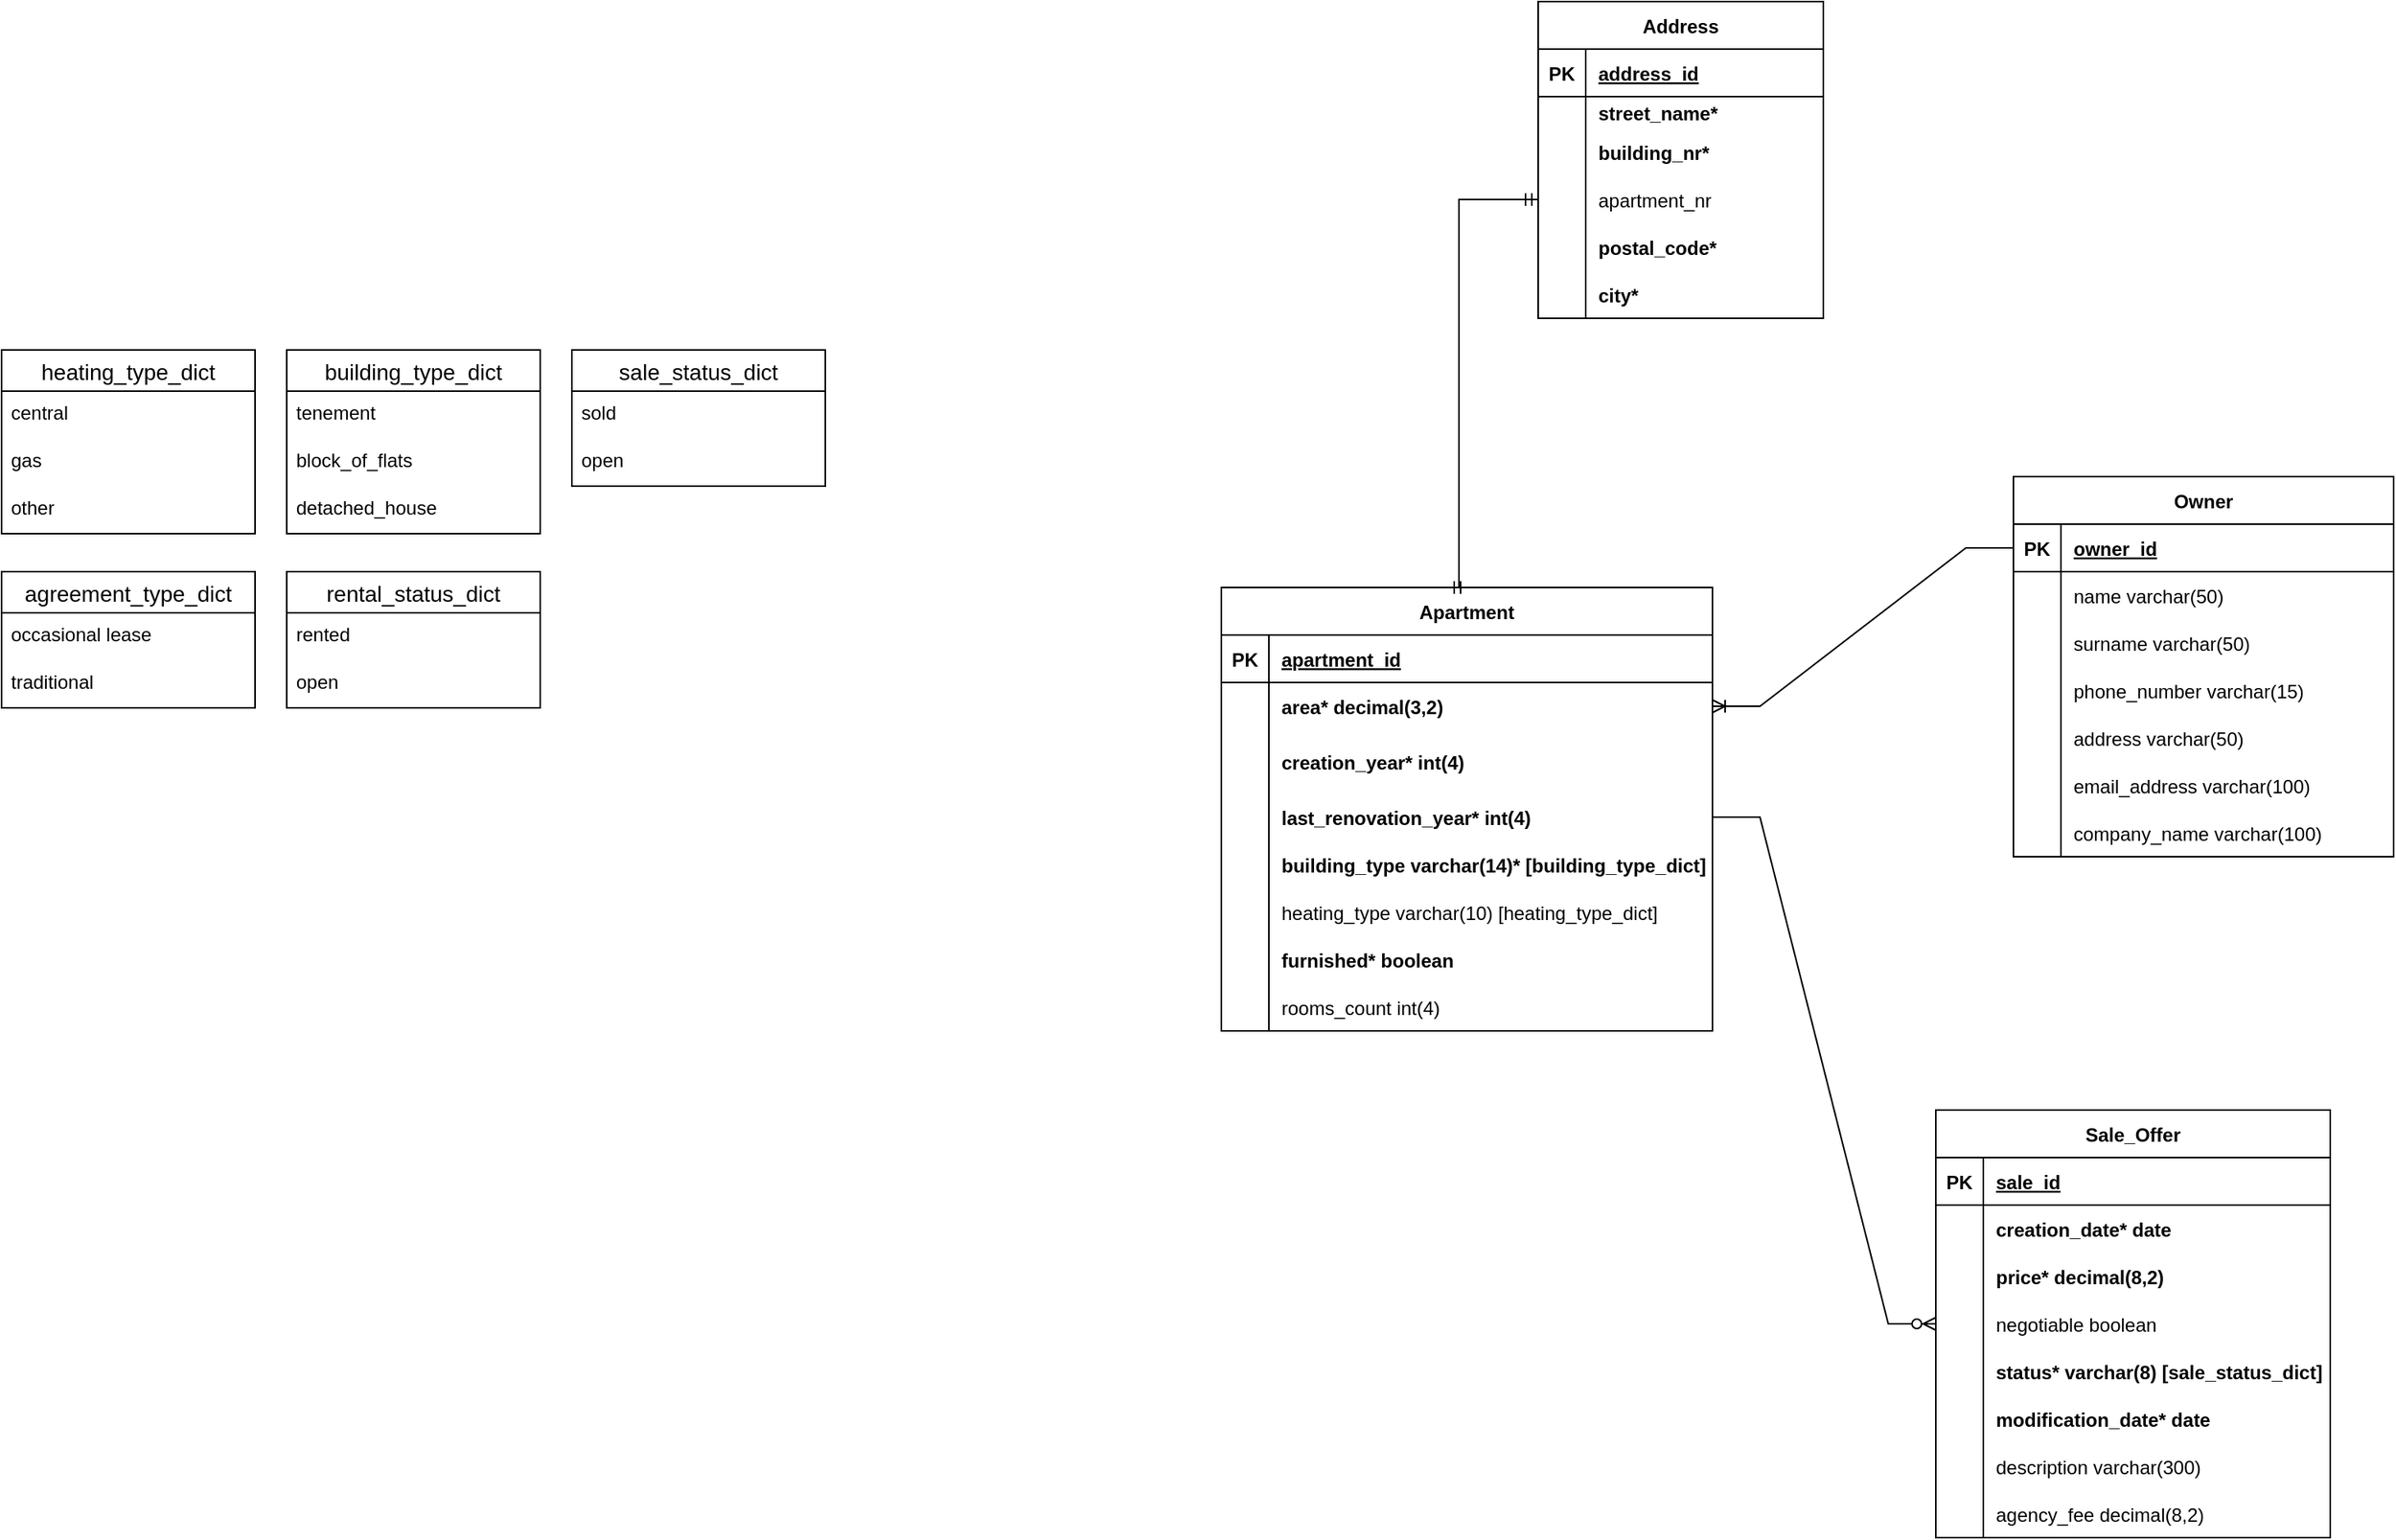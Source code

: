 <mxfile version="20.7.4" type="github">
  <diagram id="4XhJ7_oc-G2gW-B1SwyS" name="Strona-1">
    <mxGraphModel dx="2140" dy="1813" grid="1" gridSize="10" guides="1" tooltips="1" connect="1" arrows="1" fold="1" page="1" pageScale="1" pageWidth="827" pageHeight="1169" math="0" shadow="0">
      <root>
        <mxCell id="0" />
        <mxCell id="1" parent="0" />
        <mxCell id="syOkJ2HVIBVwhHrvZyRW-1" value="Apartment" style="shape=table;startSize=30;container=1;collapsible=1;childLayout=tableLayout;fixedRows=1;rowLines=0;fontStyle=1;align=center;resizeLast=1;" parent="1" vertex="1">
          <mxGeometry x="70" y="160" width="310" height="280" as="geometry" />
        </mxCell>
        <mxCell id="syOkJ2HVIBVwhHrvZyRW-2" value="" style="shape=tableRow;horizontal=0;startSize=0;swimlaneHead=0;swimlaneBody=0;fillColor=none;collapsible=0;dropTarget=0;points=[[0,0.5],[1,0.5]];portConstraint=eastwest;top=0;left=0;right=0;bottom=1;" parent="syOkJ2HVIBVwhHrvZyRW-1" vertex="1">
          <mxGeometry y="30" width="310" height="30" as="geometry" />
        </mxCell>
        <mxCell id="syOkJ2HVIBVwhHrvZyRW-3" value="PK" style="shape=partialRectangle;connectable=0;fillColor=none;top=0;left=0;bottom=0;right=0;fontStyle=1;overflow=hidden;" parent="syOkJ2HVIBVwhHrvZyRW-2" vertex="1">
          <mxGeometry width="30" height="30" as="geometry">
            <mxRectangle width="30" height="30" as="alternateBounds" />
          </mxGeometry>
        </mxCell>
        <mxCell id="syOkJ2HVIBVwhHrvZyRW-4" value="apartment_id" style="shape=partialRectangle;connectable=0;fillColor=none;top=0;left=0;bottom=0;right=0;align=left;spacingLeft=6;fontStyle=5;overflow=hidden;" parent="syOkJ2HVIBVwhHrvZyRW-2" vertex="1">
          <mxGeometry x="30" width="280" height="30" as="geometry">
            <mxRectangle width="280" height="30" as="alternateBounds" />
          </mxGeometry>
        </mxCell>
        <mxCell id="syOkJ2HVIBVwhHrvZyRW-8" value="" style="shape=tableRow;horizontal=0;startSize=0;swimlaneHead=0;swimlaneBody=0;fillColor=none;collapsible=0;dropTarget=0;points=[[0,0.5],[1,0.5]];portConstraint=eastwest;top=0;left=0;right=0;bottom=0;" parent="syOkJ2HVIBVwhHrvZyRW-1" vertex="1">
          <mxGeometry y="60" width="310" height="30" as="geometry" />
        </mxCell>
        <mxCell id="syOkJ2HVIBVwhHrvZyRW-9" value="" style="shape=partialRectangle;connectable=0;fillColor=none;top=0;left=0;bottom=0;right=0;editable=1;overflow=hidden;" parent="syOkJ2HVIBVwhHrvZyRW-8" vertex="1">
          <mxGeometry width="30" height="30" as="geometry">
            <mxRectangle width="30" height="30" as="alternateBounds" />
          </mxGeometry>
        </mxCell>
        <mxCell id="syOkJ2HVIBVwhHrvZyRW-10" value="area* decimal(3,2)" style="shape=partialRectangle;connectable=0;fillColor=none;top=0;left=0;bottom=0;right=0;align=left;spacingLeft=6;overflow=hidden;fontStyle=1" parent="syOkJ2HVIBVwhHrvZyRW-8" vertex="1">
          <mxGeometry x="30" width="280" height="30" as="geometry">
            <mxRectangle width="280" height="30" as="alternateBounds" />
          </mxGeometry>
        </mxCell>
        <mxCell id="syOkJ2HVIBVwhHrvZyRW-30" style="shape=tableRow;horizontal=0;startSize=0;swimlaneHead=0;swimlaneBody=0;fillColor=none;collapsible=0;dropTarget=0;points=[[0,0.5],[1,0.5]];portConstraint=eastwest;top=0;left=0;right=0;bottom=0;" parent="syOkJ2HVIBVwhHrvZyRW-1" vertex="1">
          <mxGeometry y="90" width="310" height="40" as="geometry" />
        </mxCell>
        <mxCell id="syOkJ2HVIBVwhHrvZyRW-31" style="shape=partialRectangle;connectable=0;fillColor=none;top=0;left=0;bottom=0;right=0;editable=1;overflow=hidden;" parent="syOkJ2HVIBVwhHrvZyRW-30" vertex="1">
          <mxGeometry width="30" height="40" as="geometry">
            <mxRectangle width="30" height="40" as="alternateBounds" />
          </mxGeometry>
        </mxCell>
        <mxCell id="syOkJ2HVIBVwhHrvZyRW-32" value="creation_year* int(4)" style="shape=partialRectangle;connectable=0;fillColor=none;top=0;left=0;bottom=0;right=0;align=left;spacingLeft=6;overflow=hidden;fontStyle=1" parent="syOkJ2HVIBVwhHrvZyRW-30" vertex="1">
          <mxGeometry x="30" width="280" height="40" as="geometry">
            <mxRectangle width="280" height="40" as="alternateBounds" />
          </mxGeometry>
        </mxCell>
        <mxCell id="syOkJ2HVIBVwhHrvZyRW-33" style="shape=tableRow;horizontal=0;startSize=0;swimlaneHead=0;swimlaneBody=0;fillColor=none;collapsible=0;dropTarget=0;points=[[0,0.5],[1,0.5]];portConstraint=eastwest;top=0;left=0;right=0;bottom=0;" parent="syOkJ2HVIBVwhHrvZyRW-1" vertex="1">
          <mxGeometry y="130" width="310" height="30" as="geometry" />
        </mxCell>
        <mxCell id="syOkJ2HVIBVwhHrvZyRW-34" style="shape=partialRectangle;connectable=0;fillColor=none;top=0;left=0;bottom=0;right=0;editable=1;overflow=hidden;" parent="syOkJ2HVIBVwhHrvZyRW-33" vertex="1">
          <mxGeometry width="30" height="30" as="geometry">
            <mxRectangle width="30" height="30" as="alternateBounds" />
          </mxGeometry>
        </mxCell>
        <mxCell id="syOkJ2HVIBVwhHrvZyRW-35" value="last_renovation_year* int(4)" style="shape=partialRectangle;connectable=0;fillColor=none;top=0;left=0;bottom=0;right=0;align=left;spacingLeft=6;overflow=hidden;fontStyle=1" parent="syOkJ2HVIBVwhHrvZyRW-33" vertex="1">
          <mxGeometry x="30" width="280" height="30" as="geometry">
            <mxRectangle width="280" height="30" as="alternateBounds" />
          </mxGeometry>
        </mxCell>
        <mxCell id="syOkJ2HVIBVwhHrvZyRW-36" style="shape=tableRow;horizontal=0;startSize=0;swimlaneHead=0;swimlaneBody=0;fillColor=none;collapsible=0;dropTarget=0;points=[[0,0.5],[1,0.5]];portConstraint=eastwest;top=0;left=0;right=0;bottom=0;" parent="syOkJ2HVIBVwhHrvZyRW-1" vertex="1">
          <mxGeometry y="160" width="310" height="30" as="geometry" />
        </mxCell>
        <mxCell id="syOkJ2HVIBVwhHrvZyRW-37" style="shape=partialRectangle;connectable=0;fillColor=none;top=0;left=0;bottom=0;right=0;editable=1;overflow=hidden;" parent="syOkJ2HVIBVwhHrvZyRW-36" vertex="1">
          <mxGeometry width="30" height="30" as="geometry">
            <mxRectangle width="30" height="30" as="alternateBounds" />
          </mxGeometry>
        </mxCell>
        <mxCell id="syOkJ2HVIBVwhHrvZyRW-38" value="building_type varchar(14)* [building_type_dict]" style="shape=partialRectangle;connectable=0;fillColor=none;top=0;left=0;bottom=0;right=0;align=left;spacingLeft=6;overflow=hidden;fontStyle=1" parent="syOkJ2HVIBVwhHrvZyRW-36" vertex="1">
          <mxGeometry x="30" width="280" height="30" as="geometry">
            <mxRectangle width="280" height="30" as="alternateBounds" />
          </mxGeometry>
        </mxCell>
        <mxCell id="syOkJ2HVIBVwhHrvZyRW-39" style="shape=tableRow;horizontal=0;startSize=0;swimlaneHead=0;swimlaneBody=0;fillColor=none;collapsible=0;dropTarget=0;points=[[0,0.5],[1,0.5]];portConstraint=eastwest;top=0;left=0;right=0;bottom=0;" parent="syOkJ2HVIBVwhHrvZyRW-1" vertex="1">
          <mxGeometry y="190" width="310" height="30" as="geometry" />
        </mxCell>
        <mxCell id="syOkJ2HVIBVwhHrvZyRW-40" style="shape=partialRectangle;connectable=0;fillColor=none;top=0;left=0;bottom=0;right=0;editable=1;overflow=hidden;" parent="syOkJ2HVIBVwhHrvZyRW-39" vertex="1">
          <mxGeometry width="30" height="30" as="geometry">
            <mxRectangle width="30" height="30" as="alternateBounds" />
          </mxGeometry>
        </mxCell>
        <mxCell id="syOkJ2HVIBVwhHrvZyRW-41" value="heating_type varchar(10) [heating_type_dict]" style="shape=partialRectangle;connectable=0;fillColor=none;top=0;left=0;bottom=0;right=0;align=left;spacingLeft=6;overflow=hidden;" parent="syOkJ2HVIBVwhHrvZyRW-39" vertex="1">
          <mxGeometry x="30" width="280" height="30" as="geometry">
            <mxRectangle width="280" height="30" as="alternateBounds" />
          </mxGeometry>
        </mxCell>
        <mxCell id="syOkJ2HVIBVwhHrvZyRW-42" style="shape=tableRow;horizontal=0;startSize=0;swimlaneHead=0;swimlaneBody=0;fillColor=none;collapsible=0;dropTarget=0;points=[[0,0.5],[1,0.5]];portConstraint=eastwest;top=0;left=0;right=0;bottom=0;fontStyle=1" parent="syOkJ2HVIBVwhHrvZyRW-1" vertex="1">
          <mxGeometry y="220" width="310" height="30" as="geometry" />
        </mxCell>
        <mxCell id="syOkJ2HVIBVwhHrvZyRW-43" style="shape=partialRectangle;connectable=0;fillColor=none;top=0;left=0;bottom=0;right=0;editable=1;overflow=hidden;" parent="syOkJ2HVIBVwhHrvZyRW-42" vertex="1">
          <mxGeometry width="30" height="30" as="geometry">
            <mxRectangle width="30" height="30" as="alternateBounds" />
          </mxGeometry>
        </mxCell>
        <mxCell id="syOkJ2HVIBVwhHrvZyRW-44" value="furnished* boolean" style="shape=partialRectangle;connectable=0;fillColor=none;top=0;left=0;bottom=0;right=0;align=left;spacingLeft=6;overflow=hidden;fontStyle=1" parent="syOkJ2HVIBVwhHrvZyRW-42" vertex="1">
          <mxGeometry x="30" width="280" height="30" as="geometry">
            <mxRectangle width="280" height="30" as="alternateBounds" />
          </mxGeometry>
        </mxCell>
        <mxCell id="lgw5ReVsE3JGzMxXshqB-27" style="shape=tableRow;horizontal=0;startSize=0;swimlaneHead=0;swimlaneBody=0;fillColor=none;collapsible=0;dropTarget=0;points=[[0,0.5],[1,0.5]];portConstraint=eastwest;top=0;left=0;right=0;bottom=0;" vertex="1" parent="syOkJ2HVIBVwhHrvZyRW-1">
          <mxGeometry y="250" width="310" height="30" as="geometry" />
        </mxCell>
        <mxCell id="lgw5ReVsE3JGzMxXshqB-28" style="shape=partialRectangle;connectable=0;fillColor=none;top=0;left=0;bottom=0;right=0;editable=1;overflow=hidden;" vertex="1" parent="lgw5ReVsE3JGzMxXshqB-27">
          <mxGeometry width="30" height="30" as="geometry">
            <mxRectangle width="30" height="30" as="alternateBounds" />
          </mxGeometry>
        </mxCell>
        <mxCell id="lgw5ReVsE3JGzMxXshqB-29" value="rooms_count int(4)" style="shape=partialRectangle;connectable=0;fillColor=none;top=0;left=0;bottom=0;right=0;align=left;spacingLeft=6;overflow=hidden;" vertex="1" parent="lgw5ReVsE3JGzMxXshqB-27">
          <mxGeometry x="30" width="280" height="30" as="geometry">
            <mxRectangle width="280" height="30" as="alternateBounds" />
          </mxGeometry>
        </mxCell>
        <mxCell id="syOkJ2HVIBVwhHrvZyRW-54" value="Owner" style="shape=table;startSize=30;container=1;collapsible=1;childLayout=tableLayout;fixedRows=1;rowLines=0;fontStyle=1;align=center;resizeLast=1;" parent="1" vertex="1">
          <mxGeometry x="570" y="90" width="240" height="240" as="geometry" />
        </mxCell>
        <mxCell id="syOkJ2HVIBVwhHrvZyRW-55" value="" style="shape=tableRow;horizontal=0;startSize=0;swimlaneHead=0;swimlaneBody=0;fillColor=none;collapsible=0;dropTarget=0;points=[[0,0.5],[1,0.5]];portConstraint=eastwest;top=0;left=0;right=0;bottom=1;" parent="syOkJ2HVIBVwhHrvZyRW-54" vertex="1">
          <mxGeometry y="30" width="240" height="30" as="geometry" />
        </mxCell>
        <mxCell id="syOkJ2HVIBVwhHrvZyRW-56" value="PK" style="shape=partialRectangle;connectable=0;fillColor=none;top=0;left=0;bottom=0;right=0;fontStyle=1;overflow=hidden;" parent="syOkJ2HVIBVwhHrvZyRW-55" vertex="1">
          <mxGeometry width="30" height="30" as="geometry">
            <mxRectangle width="30" height="30" as="alternateBounds" />
          </mxGeometry>
        </mxCell>
        <mxCell id="syOkJ2HVIBVwhHrvZyRW-57" value="owner_id" style="shape=partialRectangle;connectable=0;fillColor=none;top=0;left=0;bottom=0;right=0;align=left;spacingLeft=6;fontStyle=5;overflow=hidden;" parent="syOkJ2HVIBVwhHrvZyRW-55" vertex="1">
          <mxGeometry x="30" width="210" height="30" as="geometry">
            <mxRectangle width="210" height="30" as="alternateBounds" />
          </mxGeometry>
        </mxCell>
        <mxCell id="syOkJ2HVIBVwhHrvZyRW-58" value="" style="shape=tableRow;horizontal=0;startSize=0;swimlaneHead=0;swimlaneBody=0;fillColor=none;collapsible=0;dropTarget=0;points=[[0,0.5],[1,0.5]];portConstraint=eastwest;top=0;left=0;right=0;bottom=0;" parent="syOkJ2HVIBVwhHrvZyRW-54" vertex="1">
          <mxGeometry y="60" width="240" height="30" as="geometry" />
        </mxCell>
        <mxCell id="syOkJ2HVIBVwhHrvZyRW-59" value="" style="shape=partialRectangle;connectable=0;fillColor=none;top=0;left=0;bottom=0;right=0;editable=1;overflow=hidden;" parent="syOkJ2HVIBVwhHrvZyRW-58" vertex="1">
          <mxGeometry width="30" height="30" as="geometry">
            <mxRectangle width="30" height="30" as="alternateBounds" />
          </mxGeometry>
        </mxCell>
        <mxCell id="syOkJ2HVIBVwhHrvZyRW-60" value="name varchar(50)" style="shape=partialRectangle;connectable=0;fillColor=none;top=0;left=0;bottom=0;right=0;align=left;spacingLeft=6;overflow=hidden;" parent="syOkJ2HVIBVwhHrvZyRW-58" vertex="1">
          <mxGeometry x="30" width="210" height="30" as="geometry">
            <mxRectangle width="210" height="30" as="alternateBounds" />
          </mxGeometry>
        </mxCell>
        <mxCell id="syOkJ2HVIBVwhHrvZyRW-61" value="" style="shape=tableRow;horizontal=0;startSize=0;swimlaneHead=0;swimlaneBody=0;fillColor=none;collapsible=0;dropTarget=0;points=[[0,0.5],[1,0.5]];portConstraint=eastwest;top=0;left=0;right=0;bottom=0;" parent="syOkJ2HVIBVwhHrvZyRW-54" vertex="1">
          <mxGeometry y="90" width="240" height="30" as="geometry" />
        </mxCell>
        <mxCell id="syOkJ2HVIBVwhHrvZyRW-62" value="" style="shape=partialRectangle;connectable=0;fillColor=none;top=0;left=0;bottom=0;right=0;editable=1;overflow=hidden;" parent="syOkJ2HVIBVwhHrvZyRW-61" vertex="1">
          <mxGeometry width="30" height="30" as="geometry">
            <mxRectangle width="30" height="30" as="alternateBounds" />
          </mxGeometry>
        </mxCell>
        <mxCell id="syOkJ2HVIBVwhHrvZyRW-63" value="surname varchar(50)" style="shape=partialRectangle;connectable=0;fillColor=none;top=0;left=0;bottom=0;right=0;align=left;spacingLeft=6;overflow=hidden;" parent="syOkJ2HVIBVwhHrvZyRW-61" vertex="1">
          <mxGeometry x="30" width="210" height="30" as="geometry">
            <mxRectangle width="210" height="30" as="alternateBounds" />
          </mxGeometry>
        </mxCell>
        <mxCell id="syOkJ2HVIBVwhHrvZyRW-64" value="" style="shape=tableRow;horizontal=0;startSize=0;swimlaneHead=0;swimlaneBody=0;fillColor=none;collapsible=0;dropTarget=0;points=[[0,0.5],[1,0.5]];portConstraint=eastwest;top=0;left=0;right=0;bottom=0;" parent="syOkJ2HVIBVwhHrvZyRW-54" vertex="1">
          <mxGeometry y="120" width="240" height="30" as="geometry" />
        </mxCell>
        <mxCell id="syOkJ2HVIBVwhHrvZyRW-65" value="" style="shape=partialRectangle;connectable=0;fillColor=none;top=0;left=0;bottom=0;right=0;editable=1;overflow=hidden;" parent="syOkJ2HVIBVwhHrvZyRW-64" vertex="1">
          <mxGeometry width="30" height="30" as="geometry">
            <mxRectangle width="30" height="30" as="alternateBounds" />
          </mxGeometry>
        </mxCell>
        <mxCell id="syOkJ2HVIBVwhHrvZyRW-66" value="phone_number varchar(15)" style="shape=partialRectangle;connectable=0;fillColor=none;top=0;left=0;bottom=0;right=0;align=left;spacingLeft=6;overflow=hidden;" parent="syOkJ2HVIBVwhHrvZyRW-64" vertex="1">
          <mxGeometry x="30" width="210" height="30" as="geometry">
            <mxRectangle width="210" height="30" as="alternateBounds" />
          </mxGeometry>
        </mxCell>
        <mxCell id="syOkJ2HVIBVwhHrvZyRW-67" style="shape=tableRow;horizontal=0;startSize=0;swimlaneHead=0;swimlaneBody=0;fillColor=none;collapsible=0;dropTarget=0;points=[[0,0.5],[1,0.5]];portConstraint=eastwest;top=0;left=0;right=0;bottom=0;" parent="syOkJ2HVIBVwhHrvZyRW-54" vertex="1">
          <mxGeometry y="150" width="240" height="30" as="geometry" />
        </mxCell>
        <mxCell id="syOkJ2HVIBVwhHrvZyRW-68" style="shape=partialRectangle;connectable=0;fillColor=none;top=0;left=0;bottom=0;right=0;editable=1;overflow=hidden;" parent="syOkJ2HVIBVwhHrvZyRW-67" vertex="1">
          <mxGeometry width="30" height="30" as="geometry">
            <mxRectangle width="30" height="30" as="alternateBounds" />
          </mxGeometry>
        </mxCell>
        <mxCell id="syOkJ2HVIBVwhHrvZyRW-69" value="address varchar(50)" style="shape=partialRectangle;connectable=0;fillColor=none;top=0;left=0;bottom=0;right=0;align=left;spacingLeft=6;overflow=hidden;" parent="syOkJ2HVIBVwhHrvZyRW-67" vertex="1">
          <mxGeometry x="30" width="210" height="30" as="geometry">
            <mxRectangle width="210" height="30" as="alternateBounds" />
          </mxGeometry>
        </mxCell>
        <mxCell id="syOkJ2HVIBVwhHrvZyRW-70" style="shape=tableRow;horizontal=0;startSize=0;swimlaneHead=0;swimlaneBody=0;fillColor=none;collapsible=0;dropTarget=0;points=[[0,0.5],[1,0.5]];portConstraint=eastwest;top=0;left=0;right=0;bottom=0;" parent="syOkJ2HVIBVwhHrvZyRW-54" vertex="1">
          <mxGeometry y="180" width="240" height="30" as="geometry" />
        </mxCell>
        <mxCell id="syOkJ2HVIBVwhHrvZyRW-71" style="shape=partialRectangle;connectable=0;fillColor=none;top=0;left=0;bottom=0;right=0;editable=1;overflow=hidden;" parent="syOkJ2HVIBVwhHrvZyRW-70" vertex="1">
          <mxGeometry width="30" height="30" as="geometry">
            <mxRectangle width="30" height="30" as="alternateBounds" />
          </mxGeometry>
        </mxCell>
        <mxCell id="syOkJ2HVIBVwhHrvZyRW-72" value="email_address varchar(100)" style="shape=partialRectangle;connectable=0;fillColor=none;top=0;left=0;bottom=0;right=0;align=left;spacingLeft=6;overflow=hidden;" parent="syOkJ2HVIBVwhHrvZyRW-70" vertex="1">
          <mxGeometry x="30" width="210" height="30" as="geometry">
            <mxRectangle width="210" height="30" as="alternateBounds" />
          </mxGeometry>
        </mxCell>
        <mxCell id="syOkJ2HVIBVwhHrvZyRW-76" style="shape=tableRow;horizontal=0;startSize=0;swimlaneHead=0;swimlaneBody=0;fillColor=none;collapsible=0;dropTarget=0;points=[[0,0.5],[1,0.5]];portConstraint=eastwest;top=0;left=0;right=0;bottom=0;" parent="syOkJ2HVIBVwhHrvZyRW-54" vertex="1">
          <mxGeometry y="210" width="240" height="30" as="geometry" />
        </mxCell>
        <mxCell id="syOkJ2HVIBVwhHrvZyRW-77" style="shape=partialRectangle;connectable=0;fillColor=none;top=0;left=0;bottom=0;right=0;editable=1;overflow=hidden;" parent="syOkJ2HVIBVwhHrvZyRW-76" vertex="1">
          <mxGeometry width="30" height="30" as="geometry">
            <mxRectangle width="30" height="30" as="alternateBounds" />
          </mxGeometry>
        </mxCell>
        <mxCell id="syOkJ2HVIBVwhHrvZyRW-78" value="company_name varchar(100)" style="shape=partialRectangle;connectable=0;fillColor=none;top=0;left=0;bottom=0;right=0;align=left;spacingLeft=6;overflow=hidden;" parent="syOkJ2HVIBVwhHrvZyRW-76" vertex="1">
          <mxGeometry x="30" width="210" height="30" as="geometry">
            <mxRectangle width="210" height="30" as="alternateBounds" />
          </mxGeometry>
        </mxCell>
        <mxCell id="syOkJ2HVIBVwhHrvZyRW-98" value="Sale_Offer" style="shape=table;startSize=30;container=1;collapsible=1;childLayout=tableLayout;fixedRows=1;rowLines=0;fontStyle=1;align=center;resizeLast=1;" parent="1" vertex="1">
          <mxGeometry x="521" y="490" width="249" height="270" as="geometry" />
        </mxCell>
        <mxCell id="syOkJ2HVIBVwhHrvZyRW-99" value="" style="shape=tableRow;horizontal=0;startSize=0;swimlaneHead=0;swimlaneBody=0;fillColor=none;collapsible=0;dropTarget=0;points=[[0,0.5],[1,0.5]];portConstraint=eastwest;top=0;left=0;right=0;bottom=1;" parent="syOkJ2HVIBVwhHrvZyRW-98" vertex="1">
          <mxGeometry y="30" width="249" height="30" as="geometry" />
        </mxCell>
        <mxCell id="syOkJ2HVIBVwhHrvZyRW-100" value="PK" style="shape=partialRectangle;connectable=0;fillColor=none;top=0;left=0;bottom=0;right=0;fontStyle=1;overflow=hidden;" parent="syOkJ2HVIBVwhHrvZyRW-99" vertex="1">
          <mxGeometry width="30" height="30" as="geometry">
            <mxRectangle width="30" height="30" as="alternateBounds" />
          </mxGeometry>
        </mxCell>
        <mxCell id="syOkJ2HVIBVwhHrvZyRW-101" value="sale_id" style="shape=partialRectangle;connectable=0;fillColor=none;top=0;left=0;bottom=0;right=0;align=left;spacingLeft=6;fontStyle=5;overflow=hidden;" parent="syOkJ2HVIBVwhHrvZyRW-99" vertex="1">
          <mxGeometry x="30" width="219" height="30" as="geometry">
            <mxRectangle width="219" height="30" as="alternateBounds" />
          </mxGeometry>
        </mxCell>
        <mxCell id="syOkJ2HVIBVwhHrvZyRW-102" value="" style="shape=tableRow;horizontal=0;startSize=0;swimlaneHead=0;swimlaneBody=0;fillColor=none;collapsible=0;dropTarget=0;points=[[0,0.5],[1,0.5]];portConstraint=eastwest;top=0;left=0;right=0;bottom=0;" parent="syOkJ2HVIBVwhHrvZyRW-98" vertex="1">
          <mxGeometry y="60" width="249" height="30" as="geometry" />
        </mxCell>
        <mxCell id="syOkJ2HVIBVwhHrvZyRW-103" value="" style="shape=partialRectangle;connectable=0;fillColor=none;top=0;left=0;bottom=0;right=0;editable=1;overflow=hidden;" parent="syOkJ2HVIBVwhHrvZyRW-102" vertex="1">
          <mxGeometry width="30" height="30" as="geometry">
            <mxRectangle width="30" height="30" as="alternateBounds" />
          </mxGeometry>
        </mxCell>
        <mxCell id="syOkJ2HVIBVwhHrvZyRW-104" value="creation_date* date" style="shape=partialRectangle;connectable=0;fillColor=none;top=0;left=0;bottom=0;right=0;align=left;spacingLeft=6;overflow=hidden;fontStyle=1" parent="syOkJ2HVIBVwhHrvZyRW-102" vertex="1">
          <mxGeometry x="30" width="219" height="30" as="geometry">
            <mxRectangle width="219" height="30" as="alternateBounds" />
          </mxGeometry>
        </mxCell>
        <mxCell id="syOkJ2HVIBVwhHrvZyRW-105" value="" style="shape=tableRow;horizontal=0;startSize=0;swimlaneHead=0;swimlaneBody=0;fillColor=none;collapsible=0;dropTarget=0;points=[[0,0.5],[1,0.5]];portConstraint=eastwest;top=0;left=0;right=0;bottom=0;" parent="syOkJ2HVIBVwhHrvZyRW-98" vertex="1">
          <mxGeometry y="90" width="249" height="30" as="geometry" />
        </mxCell>
        <mxCell id="syOkJ2HVIBVwhHrvZyRW-106" value="" style="shape=partialRectangle;connectable=0;fillColor=none;top=0;left=0;bottom=0;right=0;editable=1;overflow=hidden;" parent="syOkJ2HVIBVwhHrvZyRW-105" vertex="1">
          <mxGeometry width="30" height="30" as="geometry">
            <mxRectangle width="30" height="30" as="alternateBounds" />
          </mxGeometry>
        </mxCell>
        <mxCell id="syOkJ2HVIBVwhHrvZyRW-107" value="price* decimal(8,2)" style="shape=partialRectangle;connectable=0;fillColor=none;top=0;left=0;bottom=0;right=0;align=left;spacingLeft=6;overflow=hidden;fontStyle=1" parent="syOkJ2HVIBVwhHrvZyRW-105" vertex="1">
          <mxGeometry x="30" width="219" height="30" as="geometry">
            <mxRectangle width="219" height="30" as="alternateBounds" />
          </mxGeometry>
        </mxCell>
        <mxCell id="k1Qf2seWlhGEAEGf0e_A-47" value="" style="shape=tableRow;horizontal=0;startSize=0;swimlaneHead=0;swimlaneBody=0;fillColor=none;collapsible=0;dropTarget=0;points=[[0,0.5],[1,0.5]];portConstraint=eastwest;top=0;left=0;right=0;bottom=0;" parent="syOkJ2HVIBVwhHrvZyRW-98" vertex="1">
          <mxGeometry y="120" width="249" height="30" as="geometry" />
        </mxCell>
        <mxCell id="k1Qf2seWlhGEAEGf0e_A-48" value="" style="shape=partialRectangle;connectable=0;fillColor=none;top=0;left=0;bottom=0;right=0;editable=1;overflow=hidden;" parent="k1Qf2seWlhGEAEGf0e_A-47" vertex="1">
          <mxGeometry width="30" height="30" as="geometry">
            <mxRectangle width="30" height="30" as="alternateBounds" />
          </mxGeometry>
        </mxCell>
        <mxCell id="k1Qf2seWlhGEAEGf0e_A-49" value="negotiable boolean" style="shape=partialRectangle;connectable=0;fillColor=none;top=0;left=0;bottom=0;right=0;align=left;spacingLeft=6;overflow=hidden;" parent="k1Qf2seWlhGEAEGf0e_A-47" vertex="1">
          <mxGeometry x="30" width="219" height="30" as="geometry">
            <mxRectangle width="219" height="30" as="alternateBounds" />
          </mxGeometry>
        </mxCell>
        <mxCell id="k1Qf2seWlhGEAEGf0e_A-53" value="" style="shape=tableRow;horizontal=0;startSize=0;swimlaneHead=0;swimlaneBody=0;fillColor=none;collapsible=0;dropTarget=0;points=[[0,0.5],[1,0.5]];portConstraint=eastwest;top=0;left=0;right=0;bottom=0;" parent="syOkJ2HVIBVwhHrvZyRW-98" vertex="1">
          <mxGeometry y="150" width="249" height="30" as="geometry" />
        </mxCell>
        <mxCell id="k1Qf2seWlhGEAEGf0e_A-54" value="" style="shape=partialRectangle;connectable=0;fillColor=none;top=0;left=0;bottom=0;right=0;editable=1;overflow=hidden;" parent="k1Qf2seWlhGEAEGf0e_A-53" vertex="1">
          <mxGeometry width="30" height="30" as="geometry">
            <mxRectangle width="30" height="30" as="alternateBounds" />
          </mxGeometry>
        </mxCell>
        <mxCell id="k1Qf2seWlhGEAEGf0e_A-55" value="status* varchar(8) [sale_status_dict]" style="shape=partialRectangle;connectable=0;fillColor=none;top=0;left=0;bottom=0;right=0;align=left;spacingLeft=6;overflow=hidden;fontStyle=1" parent="k1Qf2seWlhGEAEGf0e_A-53" vertex="1">
          <mxGeometry x="30" width="219" height="30" as="geometry">
            <mxRectangle width="219" height="30" as="alternateBounds" />
          </mxGeometry>
        </mxCell>
        <mxCell id="lgw5ReVsE3JGzMxXshqB-20" value="" style="shape=tableRow;horizontal=0;startSize=0;swimlaneHead=0;swimlaneBody=0;fillColor=none;collapsible=0;dropTarget=0;points=[[0,0.5],[1,0.5]];portConstraint=eastwest;top=0;left=0;right=0;bottom=0;" vertex="1" parent="syOkJ2HVIBVwhHrvZyRW-98">
          <mxGeometry y="180" width="249" height="30" as="geometry" />
        </mxCell>
        <mxCell id="lgw5ReVsE3JGzMxXshqB-21" value="" style="shape=partialRectangle;connectable=0;fillColor=none;top=0;left=0;bottom=0;right=0;editable=1;overflow=hidden;" vertex="1" parent="lgw5ReVsE3JGzMxXshqB-20">
          <mxGeometry width="30" height="30" as="geometry">
            <mxRectangle width="30" height="30" as="alternateBounds" />
          </mxGeometry>
        </mxCell>
        <mxCell id="lgw5ReVsE3JGzMxXshqB-22" value="modification_date* date" style="shape=partialRectangle;connectable=0;fillColor=none;top=0;left=0;bottom=0;right=0;align=left;spacingLeft=6;overflow=hidden;fontStyle=1" vertex="1" parent="lgw5ReVsE3JGzMxXshqB-20">
          <mxGeometry x="30" width="219" height="30" as="geometry">
            <mxRectangle width="219" height="30" as="alternateBounds" />
          </mxGeometry>
        </mxCell>
        <mxCell id="lgw5ReVsE3JGzMxXshqB-24" value="" style="shape=tableRow;horizontal=0;startSize=0;swimlaneHead=0;swimlaneBody=0;fillColor=none;collapsible=0;dropTarget=0;points=[[0,0.5],[1,0.5]];portConstraint=eastwest;top=0;left=0;right=0;bottom=0;" vertex="1" parent="syOkJ2HVIBVwhHrvZyRW-98">
          <mxGeometry y="210" width="249" height="30" as="geometry" />
        </mxCell>
        <mxCell id="lgw5ReVsE3JGzMxXshqB-25" value="" style="shape=partialRectangle;connectable=0;fillColor=none;top=0;left=0;bottom=0;right=0;editable=1;overflow=hidden;" vertex="1" parent="lgw5ReVsE3JGzMxXshqB-24">
          <mxGeometry width="30" height="30" as="geometry">
            <mxRectangle width="30" height="30" as="alternateBounds" />
          </mxGeometry>
        </mxCell>
        <mxCell id="lgw5ReVsE3JGzMxXshqB-26" value="description varchar(300)" style="shape=partialRectangle;connectable=0;fillColor=none;top=0;left=0;bottom=0;right=0;align=left;spacingLeft=6;overflow=hidden;" vertex="1" parent="lgw5ReVsE3JGzMxXshqB-24">
          <mxGeometry x="30" width="219" height="30" as="geometry">
            <mxRectangle width="219" height="30" as="alternateBounds" />
          </mxGeometry>
        </mxCell>
        <mxCell id="lgw5ReVsE3JGzMxXshqB-30" value="" style="shape=tableRow;horizontal=0;startSize=0;swimlaneHead=0;swimlaneBody=0;fillColor=none;collapsible=0;dropTarget=0;points=[[0,0.5],[1,0.5]];portConstraint=eastwest;top=0;left=0;right=0;bottom=0;" vertex="1" parent="syOkJ2HVIBVwhHrvZyRW-98">
          <mxGeometry y="240" width="249" height="30" as="geometry" />
        </mxCell>
        <mxCell id="lgw5ReVsE3JGzMxXshqB-31" value="" style="shape=partialRectangle;connectable=0;fillColor=none;top=0;left=0;bottom=0;right=0;editable=1;overflow=hidden;" vertex="1" parent="lgw5ReVsE3JGzMxXshqB-30">
          <mxGeometry width="30" height="30" as="geometry">
            <mxRectangle width="30" height="30" as="alternateBounds" />
          </mxGeometry>
        </mxCell>
        <mxCell id="lgw5ReVsE3JGzMxXshqB-32" value="agency_fee decimal(8,2)" style="shape=partialRectangle;connectable=0;fillColor=none;top=0;left=0;bottom=0;right=0;align=left;spacingLeft=6;overflow=hidden;" vertex="1" parent="lgw5ReVsE3JGzMxXshqB-30">
          <mxGeometry x="30" width="219" height="30" as="geometry">
            <mxRectangle width="219" height="30" as="alternateBounds" />
          </mxGeometry>
        </mxCell>
        <mxCell id="6GF2qeKEmW19OywM4Upv-5" value="Address" style="shape=table;startSize=30;container=1;collapsible=1;childLayout=tableLayout;fixedRows=1;rowLines=0;fontStyle=1;align=center;resizeLast=1;" parent="1" vertex="1">
          <mxGeometry x="270" y="-210" width="180" height="200" as="geometry" />
        </mxCell>
        <mxCell id="6GF2qeKEmW19OywM4Upv-6" value="" style="shape=tableRow;horizontal=0;startSize=0;swimlaneHead=0;swimlaneBody=0;fillColor=none;collapsible=0;dropTarget=0;points=[[0,0.5],[1,0.5]];portConstraint=eastwest;top=0;left=0;right=0;bottom=1;" parent="6GF2qeKEmW19OywM4Upv-5" vertex="1">
          <mxGeometry y="30" width="180" height="30" as="geometry" />
        </mxCell>
        <mxCell id="6GF2qeKEmW19OywM4Upv-7" value="PK" style="shape=partialRectangle;connectable=0;fillColor=none;top=0;left=0;bottom=0;right=0;fontStyle=1;overflow=hidden;" parent="6GF2qeKEmW19OywM4Upv-6" vertex="1">
          <mxGeometry width="30" height="30" as="geometry">
            <mxRectangle width="30" height="30" as="alternateBounds" />
          </mxGeometry>
        </mxCell>
        <mxCell id="6GF2qeKEmW19OywM4Upv-8" value="address_id" style="shape=partialRectangle;connectable=0;fillColor=none;top=0;left=0;bottom=0;right=0;align=left;spacingLeft=6;fontStyle=5;overflow=hidden;" parent="6GF2qeKEmW19OywM4Upv-6" vertex="1">
          <mxGeometry x="30" width="150" height="30" as="geometry">
            <mxRectangle width="150" height="30" as="alternateBounds" />
          </mxGeometry>
        </mxCell>
        <mxCell id="6GF2qeKEmW19OywM4Upv-9" value="" style="shape=tableRow;horizontal=0;startSize=0;swimlaneHead=0;swimlaneBody=0;fillColor=none;collapsible=0;dropTarget=0;points=[[0,0.5],[1,0.5]];portConstraint=eastwest;top=0;left=0;right=0;bottom=0;" parent="6GF2qeKEmW19OywM4Upv-5" vertex="1">
          <mxGeometry y="60" width="180" height="20" as="geometry" />
        </mxCell>
        <mxCell id="6GF2qeKEmW19OywM4Upv-10" value="" style="shape=partialRectangle;connectable=0;fillColor=none;top=0;left=0;bottom=0;right=0;editable=1;overflow=hidden;" parent="6GF2qeKEmW19OywM4Upv-9" vertex="1">
          <mxGeometry width="30" height="20" as="geometry">
            <mxRectangle width="30" height="20" as="alternateBounds" />
          </mxGeometry>
        </mxCell>
        <mxCell id="6GF2qeKEmW19OywM4Upv-11" value="street_name*" style="shape=partialRectangle;connectable=0;fillColor=none;top=0;left=0;bottom=0;right=0;align=left;spacingLeft=6;overflow=hidden;fontStyle=1" parent="6GF2qeKEmW19OywM4Upv-9" vertex="1">
          <mxGeometry x="30" width="150" height="20" as="geometry">
            <mxRectangle width="150" height="20" as="alternateBounds" />
          </mxGeometry>
        </mxCell>
        <mxCell id="6GF2qeKEmW19OywM4Upv-12" value="" style="shape=tableRow;horizontal=0;startSize=0;swimlaneHead=0;swimlaneBody=0;fillColor=none;collapsible=0;dropTarget=0;points=[[0,0.5],[1,0.5]];portConstraint=eastwest;top=0;left=0;right=0;bottom=0;" parent="6GF2qeKEmW19OywM4Upv-5" vertex="1">
          <mxGeometry y="80" width="180" height="30" as="geometry" />
        </mxCell>
        <mxCell id="6GF2qeKEmW19OywM4Upv-13" value="" style="shape=partialRectangle;connectable=0;fillColor=none;top=0;left=0;bottom=0;right=0;editable=1;overflow=hidden;" parent="6GF2qeKEmW19OywM4Upv-12" vertex="1">
          <mxGeometry width="30" height="30" as="geometry">
            <mxRectangle width="30" height="30" as="alternateBounds" />
          </mxGeometry>
        </mxCell>
        <mxCell id="6GF2qeKEmW19OywM4Upv-14" value="building_nr*" style="shape=partialRectangle;connectable=0;fillColor=none;top=0;left=0;bottom=0;right=0;align=left;spacingLeft=6;overflow=hidden;fontStyle=1" parent="6GF2qeKEmW19OywM4Upv-12" vertex="1">
          <mxGeometry x="30" width="150" height="30" as="geometry">
            <mxRectangle width="150" height="30" as="alternateBounds" />
          </mxGeometry>
        </mxCell>
        <mxCell id="6GF2qeKEmW19OywM4Upv-15" value="" style="shape=tableRow;horizontal=0;startSize=0;swimlaneHead=0;swimlaneBody=0;fillColor=none;collapsible=0;dropTarget=0;points=[[0,0.5],[1,0.5]];portConstraint=eastwest;top=0;left=0;right=0;bottom=0;" parent="6GF2qeKEmW19OywM4Upv-5" vertex="1">
          <mxGeometry y="110" width="180" height="30" as="geometry" />
        </mxCell>
        <mxCell id="6GF2qeKEmW19OywM4Upv-16" value="" style="shape=partialRectangle;connectable=0;fillColor=none;top=0;left=0;bottom=0;right=0;editable=1;overflow=hidden;" parent="6GF2qeKEmW19OywM4Upv-15" vertex="1">
          <mxGeometry width="30" height="30" as="geometry">
            <mxRectangle width="30" height="30" as="alternateBounds" />
          </mxGeometry>
        </mxCell>
        <mxCell id="6GF2qeKEmW19OywM4Upv-17" value="apartment_nr" style="shape=partialRectangle;connectable=0;fillColor=none;top=0;left=0;bottom=0;right=0;align=left;spacingLeft=6;overflow=hidden;" parent="6GF2qeKEmW19OywM4Upv-15" vertex="1">
          <mxGeometry x="30" width="150" height="30" as="geometry">
            <mxRectangle width="150" height="30" as="alternateBounds" />
          </mxGeometry>
        </mxCell>
        <mxCell id="k1Qf2seWlhGEAEGf0e_A-1" value="" style="shape=tableRow;horizontal=0;startSize=0;swimlaneHead=0;swimlaneBody=0;fillColor=none;collapsible=0;dropTarget=0;points=[[0,0.5],[1,0.5]];portConstraint=eastwest;top=0;left=0;right=0;bottom=0;" parent="6GF2qeKEmW19OywM4Upv-5" vertex="1">
          <mxGeometry y="140" width="180" height="30" as="geometry" />
        </mxCell>
        <mxCell id="k1Qf2seWlhGEAEGf0e_A-2" value="" style="shape=partialRectangle;connectable=0;fillColor=none;top=0;left=0;bottom=0;right=0;editable=1;overflow=hidden;" parent="k1Qf2seWlhGEAEGf0e_A-1" vertex="1">
          <mxGeometry width="30" height="30" as="geometry">
            <mxRectangle width="30" height="30" as="alternateBounds" />
          </mxGeometry>
        </mxCell>
        <mxCell id="k1Qf2seWlhGEAEGf0e_A-3" value="postal_code*" style="shape=partialRectangle;connectable=0;fillColor=none;top=0;left=0;bottom=0;right=0;align=left;spacingLeft=6;overflow=hidden;fontStyle=1" parent="k1Qf2seWlhGEAEGf0e_A-1" vertex="1">
          <mxGeometry x="30" width="150" height="30" as="geometry">
            <mxRectangle width="150" height="30" as="alternateBounds" />
          </mxGeometry>
        </mxCell>
        <mxCell id="k1Qf2seWlhGEAEGf0e_A-4" value="" style="shape=tableRow;horizontal=0;startSize=0;swimlaneHead=0;swimlaneBody=0;fillColor=none;collapsible=0;dropTarget=0;points=[[0,0.5],[1,0.5]];portConstraint=eastwest;top=0;left=0;right=0;bottom=0;" parent="6GF2qeKEmW19OywM4Upv-5" vertex="1">
          <mxGeometry y="170" width="180" height="30" as="geometry" />
        </mxCell>
        <mxCell id="k1Qf2seWlhGEAEGf0e_A-5" value="" style="shape=partialRectangle;connectable=0;fillColor=none;top=0;left=0;bottom=0;right=0;editable=1;overflow=hidden;" parent="k1Qf2seWlhGEAEGf0e_A-4" vertex="1">
          <mxGeometry width="30" height="30" as="geometry">
            <mxRectangle width="30" height="30" as="alternateBounds" />
          </mxGeometry>
        </mxCell>
        <mxCell id="k1Qf2seWlhGEAEGf0e_A-6" value="city*" style="shape=partialRectangle;connectable=0;fillColor=none;top=0;left=0;bottom=0;right=0;align=left;spacingLeft=6;overflow=hidden;fontStyle=1" parent="k1Qf2seWlhGEAEGf0e_A-4" vertex="1">
          <mxGeometry x="30" width="150" height="30" as="geometry">
            <mxRectangle width="150" height="30" as="alternateBounds" />
          </mxGeometry>
        </mxCell>
        <mxCell id="6GF2qeKEmW19OywM4Upv-18" value="" style="edgeStyle=elbowEdgeStyle;fontSize=12;html=1;endArrow=ERmandOne;startArrow=ERmandOne;rounded=0;exitX=0.5;exitY=0;exitDx=0;exitDy=0;entryX=0;entryY=0.5;entryDx=0;entryDy=0;" parent="1" source="syOkJ2HVIBVwhHrvZyRW-1" target="6GF2qeKEmW19OywM4Upv-15" edge="1">
          <mxGeometry width="100" height="100" relative="1" as="geometry">
            <mxPoint x="700" y="570" as="sourcePoint" />
            <mxPoint x="210" y="-30" as="targetPoint" />
            <Array as="points">
              <mxPoint x="220" y="110" />
              <mxPoint x="200" y="130" />
            </Array>
          </mxGeometry>
        </mxCell>
        <mxCell id="k1Qf2seWlhGEAEGf0e_A-9" value="building_type_dict" style="swimlane;fontStyle=0;childLayout=stackLayout;horizontal=1;startSize=26;horizontalStack=0;resizeParent=1;resizeParentMax=0;resizeLast=0;collapsible=1;marginBottom=0;align=center;fontSize=14;" parent="1" vertex="1">
          <mxGeometry x="-520" y="10" width="160" height="116" as="geometry">
            <mxRectangle x="-520" y="10" width="150" height="30" as="alternateBounds" />
          </mxGeometry>
        </mxCell>
        <mxCell id="k1Qf2seWlhGEAEGf0e_A-10" value="tenement" style="text;strokeColor=none;fillColor=none;spacingLeft=4;spacingRight=4;overflow=hidden;rotatable=0;points=[[0,0.5],[1,0.5]];portConstraint=eastwest;fontSize=12;" parent="k1Qf2seWlhGEAEGf0e_A-9" vertex="1">
          <mxGeometry y="26" width="160" height="30" as="geometry" />
        </mxCell>
        <mxCell id="k1Qf2seWlhGEAEGf0e_A-11" value="block_of_flats&#xa;" style="text;strokeColor=none;fillColor=none;spacingLeft=4;spacingRight=4;overflow=hidden;rotatable=0;points=[[0,0.5],[1,0.5]];portConstraint=eastwest;fontSize=12;" parent="k1Qf2seWlhGEAEGf0e_A-9" vertex="1">
          <mxGeometry y="56" width="160" height="30" as="geometry" />
        </mxCell>
        <mxCell id="k1Qf2seWlhGEAEGf0e_A-12" value="detached_house" style="text;strokeColor=none;fillColor=none;spacingLeft=4;spacingRight=4;overflow=hidden;rotatable=0;points=[[0,0.5],[1,0.5]];portConstraint=eastwest;fontSize=12;" parent="k1Qf2seWlhGEAEGf0e_A-9" vertex="1">
          <mxGeometry y="86" width="160" height="30" as="geometry" />
        </mxCell>
        <mxCell id="k1Qf2seWlhGEAEGf0e_A-13" value="heating_type_dict" style="swimlane;fontStyle=0;childLayout=stackLayout;horizontal=1;startSize=26;horizontalStack=0;resizeParent=1;resizeParentMax=0;resizeLast=0;collapsible=1;marginBottom=0;align=center;fontSize=14;" parent="1" vertex="1">
          <mxGeometry x="-700" y="10" width="160" height="116" as="geometry">
            <mxRectangle x="-520" y="10" width="150" height="30" as="alternateBounds" />
          </mxGeometry>
        </mxCell>
        <mxCell id="k1Qf2seWlhGEAEGf0e_A-14" value="central" style="text;strokeColor=none;fillColor=none;spacingLeft=4;spacingRight=4;overflow=hidden;rotatable=0;points=[[0,0.5],[1,0.5]];portConstraint=eastwest;fontSize=12;" parent="k1Qf2seWlhGEAEGf0e_A-13" vertex="1">
          <mxGeometry y="26" width="160" height="30" as="geometry" />
        </mxCell>
        <mxCell id="k1Qf2seWlhGEAEGf0e_A-15" value="gas" style="text;strokeColor=none;fillColor=none;spacingLeft=4;spacingRight=4;overflow=hidden;rotatable=0;points=[[0,0.5],[1,0.5]];portConstraint=eastwest;fontSize=12;" parent="k1Qf2seWlhGEAEGf0e_A-13" vertex="1">
          <mxGeometry y="56" width="160" height="30" as="geometry" />
        </mxCell>
        <mxCell id="k1Qf2seWlhGEAEGf0e_A-16" value="other" style="text;strokeColor=none;fillColor=none;spacingLeft=4;spacingRight=4;overflow=hidden;rotatable=0;points=[[0,0.5],[1,0.5]];portConstraint=eastwest;fontSize=12;" parent="k1Qf2seWlhGEAEGf0e_A-13" vertex="1">
          <mxGeometry y="86" width="160" height="30" as="geometry" />
        </mxCell>
        <mxCell id="k1Qf2seWlhGEAEGf0e_A-28" value="agreement_type_dict" style="swimlane;fontStyle=0;childLayout=stackLayout;horizontal=1;startSize=26;horizontalStack=0;resizeParent=1;resizeParentMax=0;resizeLast=0;collapsible=1;marginBottom=0;align=center;fontSize=14;" parent="1" vertex="1">
          <mxGeometry x="-700" y="150" width="160" height="86" as="geometry">
            <mxRectangle x="-520" y="10" width="150" height="30" as="alternateBounds" />
          </mxGeometry>
        </mxCell>
        <mxCell id="k1Qf2seWlhGEAEGf0e_A-29" value="occasional lease" style="text;strokeColor=none;fillColor=none;spacingLeft=4;spacingRight=4;overflow=hidden;rotatable=0;points=[[0,0.5],[1,0.5]];portConstraint=eastwest;fontSize=12;" parent="k1Qf2seWlhGEAEGf0e_A-28" vertex="1">
          <mxGeometry y="26" width="160" height="30" as="geometry" />
        </mxCell>
        <mxCell id="k1Qf2seWlhGEAEGf0e_A-30" value="traditional" style="text;strokeColor=none;fillColor=none;spacingLeft=4;spacingRight=4;overflow=hidden;rotatable=0;points=[[0,0.5],[1,0.5]];portConstraint=eastwest;fontSize=12;" parent="k1Qf2seWlhGEAEGf0e_A-28" vertex="1">
          <mxGeometry y="56" width="160" height="30" as="geometry" />
        </mxCell>
        <mxCell id="k1Qf2seWlhGEAEGf0e_A-35" value="rental_status_dict" style="swimlane;fontStyle=0;childLayout=stackLayout;horizontal=1;startSize=26;horizontalStack=0;resizeParent=1;resizeParentMax=0;resizeLast=0;collapsible=1;marginBottom=0;align=center;fontSize=14;" parent="1" vertex="1">
          <mxGeometry x="-520" y="150" width="160" height="86" as="geometry">
            <mxRectangle x="-520" y="10" width="150" height="30" as="alternateBounds" />
          </mxGeometry>
        </mxCell>
        <mxCell id="k1Qf2seWlhGEAEGf0e_A-36" value="rented" style="text;strokeColor=none;fillColor=none;spacingLeft=4;spacingRight=4;overflow=hidden;rotatable=0;points=[[0,0.5],[1,0.5]];portConstraint=eastwest;fontSize=12;" parent="k1Qf2seWlhGEAEGf0e_A-35" vertex="1">
          <mxGeometry y="26" width="160" height="30" as="geometry" />
        </mxCell>
        <mxCell id="k1Qf2seWlhGEAEGf0e_A-37" value="open" style="text;strokeColor=none;fillColor=none;spacingLeft=4;spacingRight=4;overflow=hidden;rotatable=0;points=[[0,0.5],[1,0.5]];portConstraint=eastwest;fontSize=12;" parent="k1Qf2seWlhGEAEGf0e_A-35" vertex="1">
          <mxGeometry y="56" width="160" height="30" as="geometry" />
        </mxCell>
        <mxCell id="k1Qf2seWlhGEAEGf0e_A-50" value="sale_status_dict" style="swimlane;fontStyle=0;childLayout=stackLayout;horizontal=1;startSize=26;horizontalStack=0;resizeParent=1;resizeParentMax=0;resizeLast=0;collapsible=1;marginBottom=0;align=center;fontSize=14;" parent="1" vertex="1">
          <mxGeometry x="-340" y="10" width="160" height="86" as="geometry">
            <mxRectangle x="-520" y="10" width="150" height="30" as="alternateBounds" />
          </mxGeometry>
        </mxCell>
        <mxCell id="k1Qf2seWlhGEAEGf0e_A-51" value="sold" style="text;strokeColor=none;fillColor=none;spacingLeft=4;spacingRight=4;overflow=hidden;rotatable=0;points=[[0,0.5],[1,0.5]];portConstraint=eastwest;fontSize=12;" parent="k1Qf2seWlhGEAEGf0e_A-50" vertex="1">
          <mxGeometry y="26" width="160" height="30" as="geometry" />
        </mxCell>
        <mxCell id="k1Qf2seWlhGEAEGf0e_A-52" value="open" style="text;strokeColor=none;fillColor=none;spacingLeft=4;spacingRight=4;overflow=hidden;rotatable=0;points=[[0,0.5],[1,0.5]];portConstraint=eastwest;fontSize=12;" parent="k1Qf2seWlhGEAEGf0e_A-50" vertex="1">
          <mxGeometry y="56" width="160" height="30" as="geometry" />
        </mxCell>
        <mxCell id="k1Qf2seWlhGEAEGf0e_A-59" value="" style="edgeStyle=entityRelationEdgeStyle;fontSize=12;html=1;endArrow=ERzeroToMany;endFill=1;rounded=0;jumpStyle=gap;entryX=0;entryY=0.5;entryDx=0;entryDy=0;exitX=1;exitY=0.5;exitDx=0;exitDy=0;" parent="1" source="syOkJ2HVIBVwhHrvZyRW-33" target="k1Qf2seWlhGEAEGf0e_A-47" edge="1">
          <mxGeometry width="100" height="100" relative="1" as="geometry">
            <mxPoint x="320" y="500" as="sourcePoint" />
            <mxPoint x="480" y="380" as="targetPoint" />
          </mxGeometry>
        </mxCell>
        <mxCell id="syOkJ2HVIBVwhHrvZyRW-136" value="" style="edgeStyle=entityRelationEdgeStyle;fontSize=12;html=1;endArrow=ERoneToMany;rounded=0;entryX=1;entryY=0.5;entryDx=0;entryDy=0;exitX=0;exitY=0.5;exitDx=0;exitDy=0;" parent="1" source="syOkJ2HVIBVwhHrvZyRW-55" target="syOkJ2HVIBVwhHrvZyRW-8" edge="1">
          <mxGeometry width="100" height="100" relative="1" as="geometry">
            <mxPoint x="370" y="160" as="sourcePoint" />
            <mxPoint x="270" y="260" as="targetPoint" />
          </mxGeometry>
        </mxCell>
      </root>
    </mxGraphModel>
  </diagram>
</mxfile>
